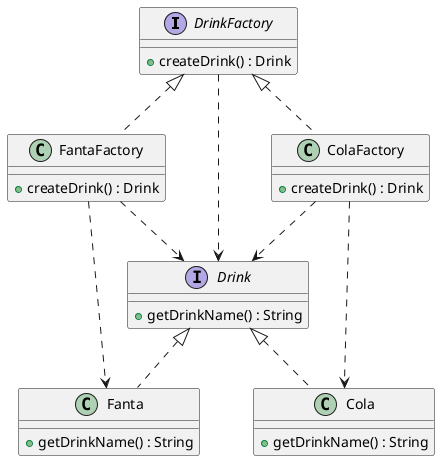@startuml

interface DrinkFactory
interface Drink
class FantaFactory
class ColaFactory
class Cola
class Fanta


DrinkFactory <|.. ColaFactory
DrinkFactory <|.. FantaFactory
FantaFactory ..> Fanta
ColaFactory ..> Cola
DrinkFactory ..> Drink
ColaFactory ..> Drink
FantaFactory ..> Drink
Drink ^.. Cola
Drink ^.. Fanta

interface DrinkFactory {
    + createDrink() : Drink
}

class ColaFactory {
    + createDrink() : Drink
}

class FantaFactory {
    + createDrink() : Drink
}

interface Drink {
    + getDrinkName() : String
}

class Cola {
    + getDrinkName() : String
}

class Fanta {
    + getDrinkName() : String
}


@enduml